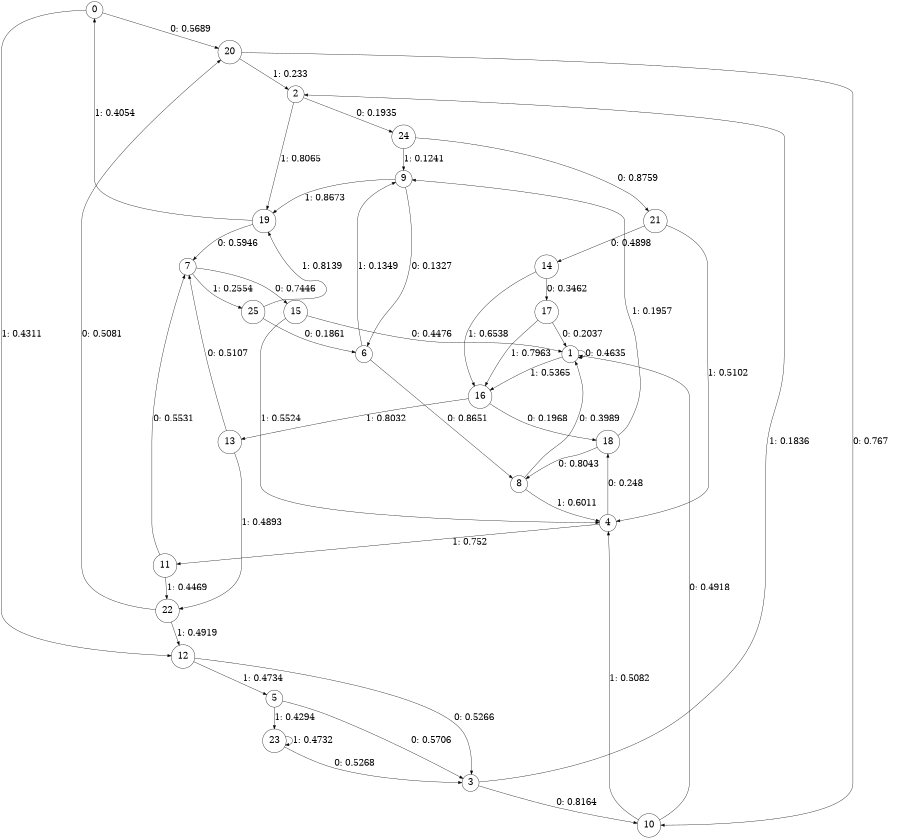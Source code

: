 digraph "ch6randomL10" {
size = "6,8.5";
ratio = "fill";
node [shape = circle];
node [fontsize = 24];
edge [fontsize = 24];
0 -> 20 [label = "0: 0.5689   "];
0 -> 12 [label = "1: 0.4311   "];
1 -> 1 [label = "0: 0.4635   "];
1 -> 16 [label = "1: 0.5365   "];
2 -> 24 [label = "0: 0.1935   "];
2 -> 19 [label = "1: 0.8065   "];
3 -> 10 [label = "0: 0.8164   "];
3 -> 2 [label = "1: 0.1836   "];
4 -> 18 [label = "0: 0.248    "];
4 -> 11 [label = "1: 0.752    "];
5 -> 3 [label = "0: 0.5706   "];
5 -> 23 [label = "1: 0.4294   "];
6 -> 8 [label = "0: 0.8651   "];
6 -> 9 [label = "1: 0.1349   "];
7 -> 15 [label = "0: 0.7446   "];
7 -> 25 [label = "1: 0.2554   "];
8 -> 1 [label = "0: 0.3989   "];
8 -> 4 [label = "1: 0.6011   "];
9 -> 6 [label = "0: 0.1327   "];
9 -> 19 [label = "1: 0.8673   "];
10 -> 1 [label = "0: 0.4918   "];
10 -> 4 [label = "1: 0.5082   "];
11 -> 7 [label = "0: 0.5531   "];
11 -> 22 [label = "1: 0.4469   "];
12 -> 3 [label = "0: 0.5266   "];
12 -> 5 [label = "1: 0.4734   "];
13 -> 7 [label = "0: 0.5107   "];
13 -> 22 [label = "1: 0.4893   "];
14 -> 17 [label = "0: 0.3462   "];
14 -> 16 [label = "1: 0.6538   "];
15 -> 1 [label = "0: 0.4476   "];
15 -> 4 [label = "1: 0.5524   "];
16 -> 18 [label = "0: 0.1968   "];
16 -> 13 [label = "1: 0.8032   "];
17 -> 1 [label = "0: 0.2037   "];
17 -> 16 [label = "1: 0.7963   "];
18 -> 8 [label = "0: 0.8043   "];
18 -> 9 [label = "1: 0.1957   "];
19 -> 7 [label = "0: 0.5946   "];
19 -> 0 [label = "1: 0.4054   "];
20 -> 10 [label = "0: 0.767    "];
20 -> 2 [label = "1: 0.233    "];
21 -> 14 [label = "0: 0.4898   "];
21 -> 4 [label = "1: 0.5102   "];
22 -> 20 [label = "0: 0.5081   "];
22 -> 12 [label = "1: 0.4919   "];
23 -> 3 [label = "0: 0.5268   "];
23 -> 23 [label = "1: 0.4732   "];
24 -> 21 [label = "0: 0.8759   "];
24 -> 9 [label = "1: 0.1241   "];
25 -> 6 [label = "0: 0.1861   "];
25 -> 19 [label = "1: 0.8139   "];
}